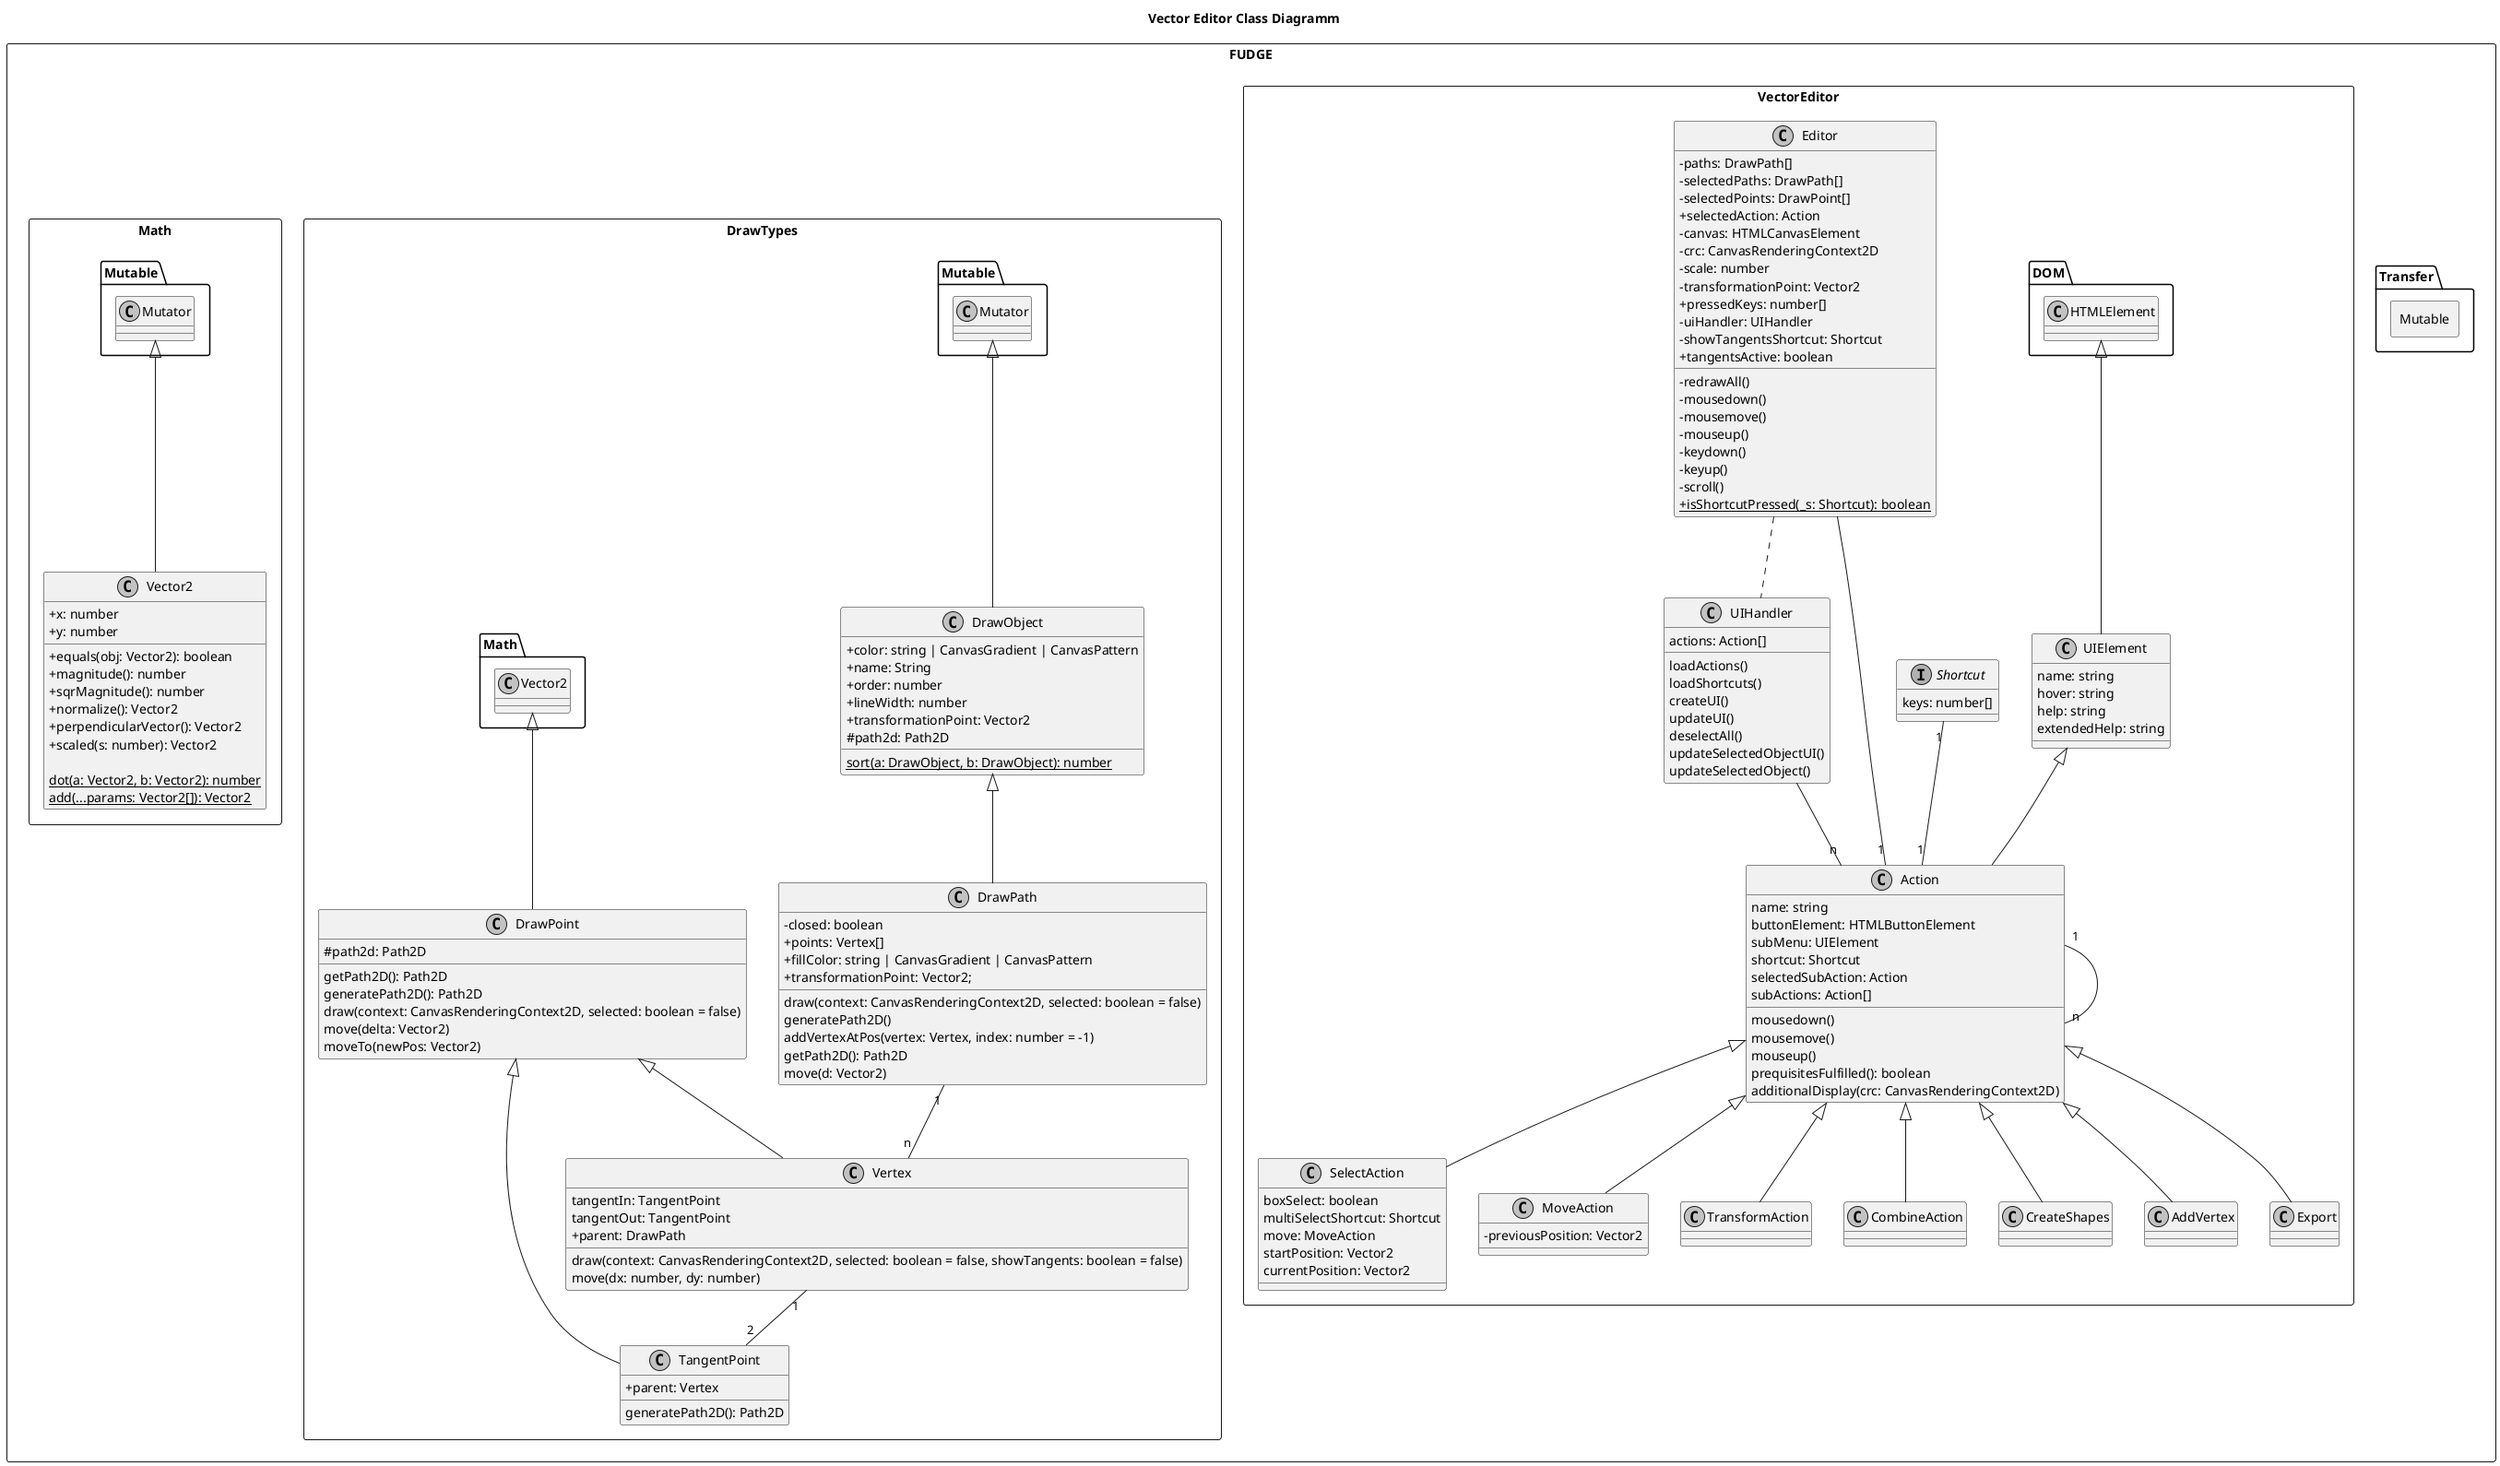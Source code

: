 @startuml VE Classes
skinparam monochrome true
skinparam componentStyle uml2
skinparam classAttributeIconSize 0
skinparam shadowing false
skinparam handwritten false

title Vector Editor Class Diagramm

' left to right direction
package FUDGE <<Rectangle>> {
	package Transfer {
		package Mutable <<Rectangle>>{
			
		}
	}

	package VectorEditor <<Rectangle>>{
		interface Shortcut{
			keys: number[]
		}
		class UIHandler{
			actions: Action[]
			loadActions()
			loadShortcuts()
			createUI()
			updateUI()
			deselectAll()
			updateSelectedObjectUI()
			updateSelectedObject()
		}

		class Editor{
			- paths: DrawPath[]
			- selectedPaths: DrawPath[]
			- selectedPoints: DrawPoint[]
			+ selectedAction: Action
			- canvas: HTMLCanvasElement
			- crc: CanvasRenderingContext2D
			- scale: number
			- transformationPoint: Vector2
			+ pressedKeys: number[]
			- uiHandler: UIHandler
			- showTangentsShortcut: Shortcut
			+ tangentsActive: boolean

			- redrawAll()
			- mousedown()
			- mousemove()
			- mouseup()
			- keydown()
			- keyup()
			- scroll()
			{static} + isShortcutPressed(_s: Shortcut): boolean

		}
		class UIElement extends DOM.HTMLElement{
			name: string
			hover: string
			help: string
			extendedHelp: string
			' element: HTMLElement
		}

		class Action extends UIElement{
			name: string
			buttonElement: HTMLButtonElement
			subMenu: UIElement
			shortcut: Shortcut
			selectedSubAction: Action
			subActions: Action[]
			' cursor: Image
			mousedown()
			mousemove()
			mouseup()
			prequisitesFulfilled(): boolean
			additionalDisplay(crc: CanvasRenderingContext2D)
		}

		class SelectAction extends Action {
			boxSelect: boolean
			multiSelectShortcut: Shortcut
			move: MoveAction
			startPosition: Vector2
			currentPosition: Vector2
		}
		class MoveAction extends Action {
			- previousPosition: Vector2
		}
		class TransformAction extends Action {

		}
		class CombineAction extends Action {

		}
		class CreateShapes extends Action {

		}
		class AddVertex extends Action {

		}
		class Export extends Action {

		}

		'Associations
		Shortcut "1"-- "1"Action
		UIHandler -- "n" Action
		Editor -- "1" Action
		Editor .. UIHandler
		Action "1"--"n" Action
	}
	package DrawTypes <<Rectangle>>{
		class DrawObject extends Mutable.Mutator{
			+ color: string | CanvasGradient | CanvasPattern
			+ name: String
			+ order: number
			+ lineWidth: number
			+ transformationPoint: Vector2
			# path2d: Path2D
			{static} sort(a: DrawObject, b: DrawObject): number
		}

		class DrawPath extends DrawObject {
			- closed: boolean
			+ points: Vertex[]
			+ fillColor: string | CanvasGradient | CanvasPattern
			+ transformationPoint: Vector2;
			draw(context: CanvasRenderingContext2D, selected: boolean = false)
			generatePath2D()
			addVertexAtPos(vertex: Vertex, index: number = -1)
			getPath2D(): Path2D
			move(d: Vector2)
		}

		class DrawPoint extends Math.Vector2{
			# path2d: Path2D
			' + x: number
			' + y: number
			getPath2D(): Path2D
			generatePath2D(): Path2D
			draw(context: CanvasRenderingContext2D, selected: boolean = false)
			move(delta: Vector2)
			moveTo(newPos: Vector2)
		}

		class Vertex extends DrawPoint {
			tangentIn: TangentPoint
			tangentOut: TangentPoint
			+ parent: DrawPath
			draw(context: CanvasRenderingContext2D, selected: boolean = false, showTangents: boolean = false)
			move(dx: number, dy: number)
		}

		class TangentPoint extends DrawPoint {
			+ parent: Vertex
			generatePath2D(): Path2D
		}

		' Associations
		DrawPath "1" -- "n" Vertex
		Vertex "1" -- "2" TangentPoint
	}

	package Math <<rectangle>> {
		class Vector2 extends Mutable.Mutator{
			+ x: number
			+ y: number

			+ equals(obj: Vector2): boolean
			+ magnitude(): number
			+ sqrMagnitude(): number
			+ normalize(): Vector2
			+ perpendicularVector(): Vector2
			+ scaled(s: number): Vector2

			{static} dot(a: Vector2, b: Vector2): number
			{static} add(...params: Vector2[]): Vector2
	}
}
@enduml